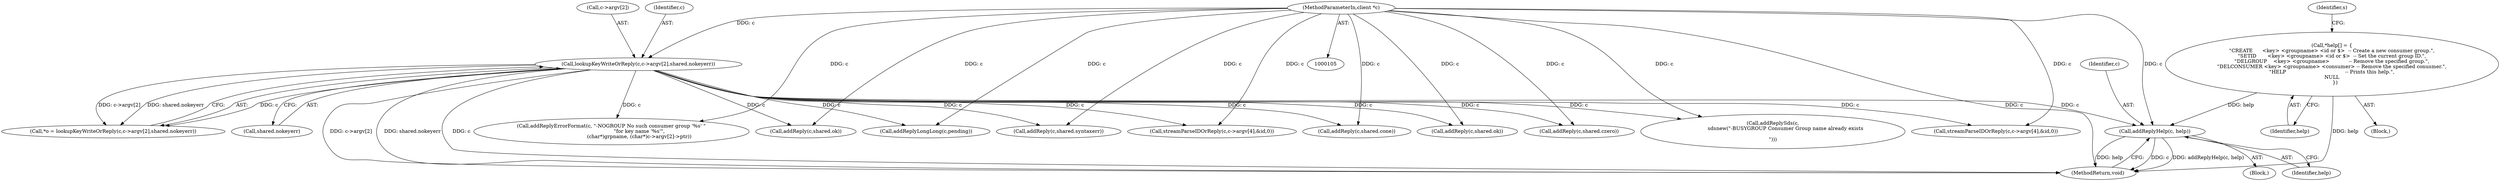 digraph "0_redis_c04082cf138f1f51cedf05ee9ad36fb6763cafc6@pointer" {
"1000417" [label="(Call,addReplyHelp(c, help))"];
"1000143" [label="(Call,lookupKeyWriteOrReply(c,c->argv[2],shared.nokeyerr))"];
"1000106" [label="(MethodParameterIn,client *c)"];
"1000109" [label="(Call,*help[] = {\n\"CREATE      <key> <groupname> <id or $>  -- Create a new consumer group.\",\n\"SETID       <key> <groupname> <id or $>  -- Set the current group ID.\",\n\"DELGROUP    <key> <groupname>            -- Remove the specified group.\",\n\"DELCONSUMER <key> <groupname> <consumer> -- Remove the specified conusmer.\",\n\"HELP                                     -- Prints this help.\",\nNULL\n    })"];
"1000109" [label="(Call,*help[] = {\n\"CREATE      <key> <groupname> <id or $>  -- Create a new consumer group.\",\n\"SETID       <key> <groupname> <id or $>  -- Set the current group ID.\",\n\"DELGROUP    <key> <groupname>            -- Remove the specified group.\",\n\"DELCONSUMER <key> <groupname> <consumer> -- Remove the specified conusmer.\",\n\"HELP                                     -- Prints this help.\",\nNULL\n    })"];
"1000418" [label="(Identifier,c)"];
"1000191" [label="(Call,addReplyErrorFormat(c, \"-NOGROUP No such consumer group '%s' \"\n                                   \"for key name '%s'\",\n                                   (char*)grpname, (char*)c->argv[2]->ptr))"];
"1000145" [label="(Call,c->argv[2])"];
"1000427" [label="(MethodReturn,void)"];
"1000240" [label="(Call,streamParseIDOrReply(c,c->argv[4],&id,0))"];
"1000373" [label="(Call,addReply(c,shared.czero))"];
"1000143" [label="(Call,lookupKeyWriteOrReply(c,c->argv[2],shared.nokeyerr))"];
"1000277" [label="(Call,addReplySds(c,\n                sdsnew(\"-BUSYGROUP Consumer Group name already exists\r\n\")))"];
"1000417" [label="(Call,addReplyHelp(c, help))"];
"1000416" [label="(Block,)"];
"1000366" [label="(Call,addReply(c,shared.cone))"];
"1000315" [label="(Call,streamParseIDOrReply(c,c->argv[4],&id,0))"];
"1000422" [label="(Call,addReply(c,shared.syntaxerr))"];
"1000106" [label="(MethodParameterIn,client *c)"];
"1000150" [label="(Call,shared.nokeyerr)"];
"1000144" [label="(Identifier,c)"];
"1000107" [label="(Block,)"];
"1000110" [label="(Identifier,help)"];
"1000113" [label="(Identifier,s)"];
"1000333" [label="(Call,addReply(c,shared.ok))"];
"1000266" [label="(Call,addReply(c,shared.ok))"];
"1000403" [label="(Call,addReplyLongLong(c,pending))"];
"1000141" [label="(Call,*o = lookupKeyWriteOrReply(c,c->argv[2],shared.nokeyerr))"];
"1000419" [label="(Identifier,help)"];
"1000417" -> "1000416"  [label="AST: "];
"1000417" -> "1000419"  [label="CFG: "];
"1000418" -> "1000417"  [label="AST: "];
"1000419" -> "1000417"  [label="AST: "];
"1000427" -> "1000417"  [label="CFG: "];
"1000417" -> "1000427"  [label="DDG: c"];
"1000417" -> "1000427"  [label="DDG: addReplyHelp(c, help)"];
"1000417" -> "1000427"  [label="DDG: help"];
"1000143" -> "1000417"  [label="DDG: c"];
"1000106" -> "1000417"  [label="DDG: c"];
"1000109" -> "1000417"  [label="DDG: help"];
"1000143" -> "1000141"  [label="AST: "];
"1000143" -> "1000150"  [label="CFG: "];
"1000144" -> "1000143"  [label="AST: "];
"1000145" -> "1000143"  [label="AST: "];
"1000150" -> "1000143"  [label="AST: "];
"1000141" -> "1000143"  [label="CFG: "];
"1000143" -> "1000427"  [label="DDG: c"];
"1000143" -> "1000427"  [label="DDG: c->argv[2]"];
"1000143" -> "1000427"  [label="DDG: shared.nokeyerr"];
"1000143" -> "1000141"  [label="DDG: c"];
"1000143" -> "1000141"  [label="DDG: c->argv[2]"];
"1000143" -> "1000141"  [label="DDG: shared.nokeyerr"];
"1000106" -> "1000143"  [label="DDG: c"];
"1000143" -> "1000191"  [label="DDG: c"];
"1000143" -> "1000240"  [label="DDG: c"];
"1000143" -> "1000266"  [label="DDG: c"];
"1000143" -> "1000277"  [label="DDG: c"];
"1000143" -> "1000315"  [label="DDG: c"];
"1000143" -> "1000333"  [label="DDG: c"];
"1000143" -> "1000366"  [label="DDG: c"];
"1000143" -> "1000373"  [label="DDG: c"];
"1000143" -> "1000403"  [label="DDG: c"];
"1000143" -> "1000422"  [label="DDG: c"];
"1000106" -> "1000105"  [label="AST: "];
"1000106" -> "1000427"  [label="DDG: c"];
"1000106" -> "1000191"  [label="DDG: c"];
"1000106" -> "1000240"  [label="DDG: c"];
"1000106" -> "1000266"  [label="DDG: c"];
"1000106" -> "1000277"  [label="DDG: c"];
"1000106" -> "1000315"  [label="DDG: c"];
"1000106" -> "1000333"  [label="DDG: c"];
"1000106" -> "1000366"  [label="DDG: c"];
"1000106" -> "1000373"  [label="DDG: c"];
"1000106" -> "1000403"  [label="DDG: c"];
"1000106" -> "1000422"  [label="DDG: c"];
"1000109" -> "1000107"  [label="AST: "];
"1000109" -> "1000110"  [label="CFG: "];
"1000110" -> "1000109"  [label="AST: "];
"1000113" -> "1000109"  [label="CFG: "];
"1000109" -> "1000427"  [label="DDG: help"];
}
